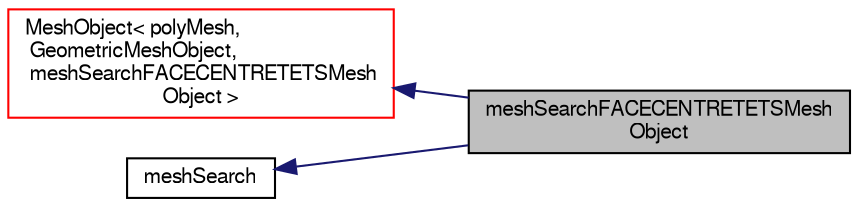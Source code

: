digraph "meshSearchFACECENTRETETSMeshObject"
{
  bgcolor="transparent";
  edge [fontname="FreeSans",fontsize="10",labelfontname="FreeSans",labelfontsize="10"];
  node [fontname="FreeSans",fontsize="10",shape=record];
  rankdir="LR";
  Node13 [label="meshSearchFACECENTRETETSMesh\lObject",height=0.2,width=0.4,color="black", fillcolor="grey75", style="filled", fontcolor="black"];
  Node14 -> Node13 [dir="back",color="midnightblue",fontsize="10",style="solid",fontname="FreeSans"];
  Node14 [label="MeshObject\< polyMesh,\l GeometricMeshObject,\l meshSearchFACECENTRETETSMesh\lObject \>",height=0.2,width=0.4,color="red",URL="$a27138.html"];
  Node38 -> Node13 [dir="back",color="midnightblue",fontsize="10",style="solid",fontname="FreeSans"];
  Node38 [label="meshSearch",height=0.2,width=0.4,color="black",URL="$a25118.html",tooltip="Various (local, not parallel) searches on polyMesh; uses (demand driven) octree to search..."];
}
